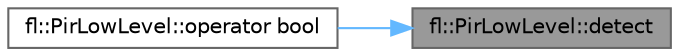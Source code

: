 digraph "fl::PirLowLevel::detect"
{
 // INTERACTIVE_SVG=YES
 // LATEX_PDF_SIZE
  bgcolor="transparent";
  edge [fontname=Helvetica,fontsize=10,labelfontname=Helvetica,labelfontsize=10];
  node [fontname=Helvetica,fontsize=10,shape=box,height=0.2,width=0.4];
  rankdir="RL";
  Node1 [id="Node000001",label="fl::PirLowLevel::detect",height=0.2,width=0.4,color="gray40", fillcolor="grey60", style="filled", fontcolor="black",tooltip=" "];
  Node1 -> Node2 [id="edge1_Node000001_Node000002",dir="back",color="steelblue1",style="solid",tooltip=" "];
  Node2 [id="Node000002",label="fl::PirLowLevel::operator bool",height=0.2,width=0.4,color="grey40", fillcolor="white", style="filled",URL="$da/d06/classfl_1_1_pir_low_level_a74709d09faa737ade2ba3a45156030ce.html#a74709d09faa737ade2ba3a45156030ce",tooltip=" "];
}

